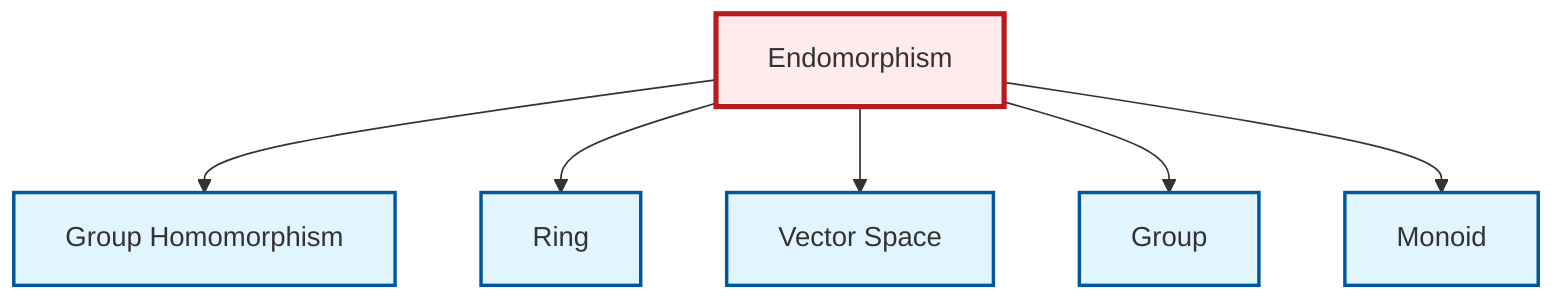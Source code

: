 graph TD
    classDef definition fill:#e1f5fe,stroke:#01579b,stroke-width:2px
    classDef theorem fill:#f3e5f5,stroke:#4a148c,stroke-width:2px
    classDef axiom fill:#fff3e0,stroke:#e65100,stroke-width:2px
    classDef example fill:#e8f5e9,stroke:#1b5e20,stroke-width:2px
    classDef current fill:#ffebee,stroke:#b71c1c,stroke-width:3px
    def-endomorphism["Endomorphism"]:::definition
    def-homomorphism["Group Homomorphism"]:::definition
    def-group["Group"]:::definition
    def-ring["Ring"]:::definition
    def-vector-space["Vector Space"]:::definition
    def-monoid["Monoid"]:::definition
    def-endomorphism --> def-homomorphism
    def-endomorphism --> def-ring
    def-endomorphism --> def-vector-space
    def-endomorphism --> def-group
    def-endomorphism --> def-monoid
    class def-endomorphism current